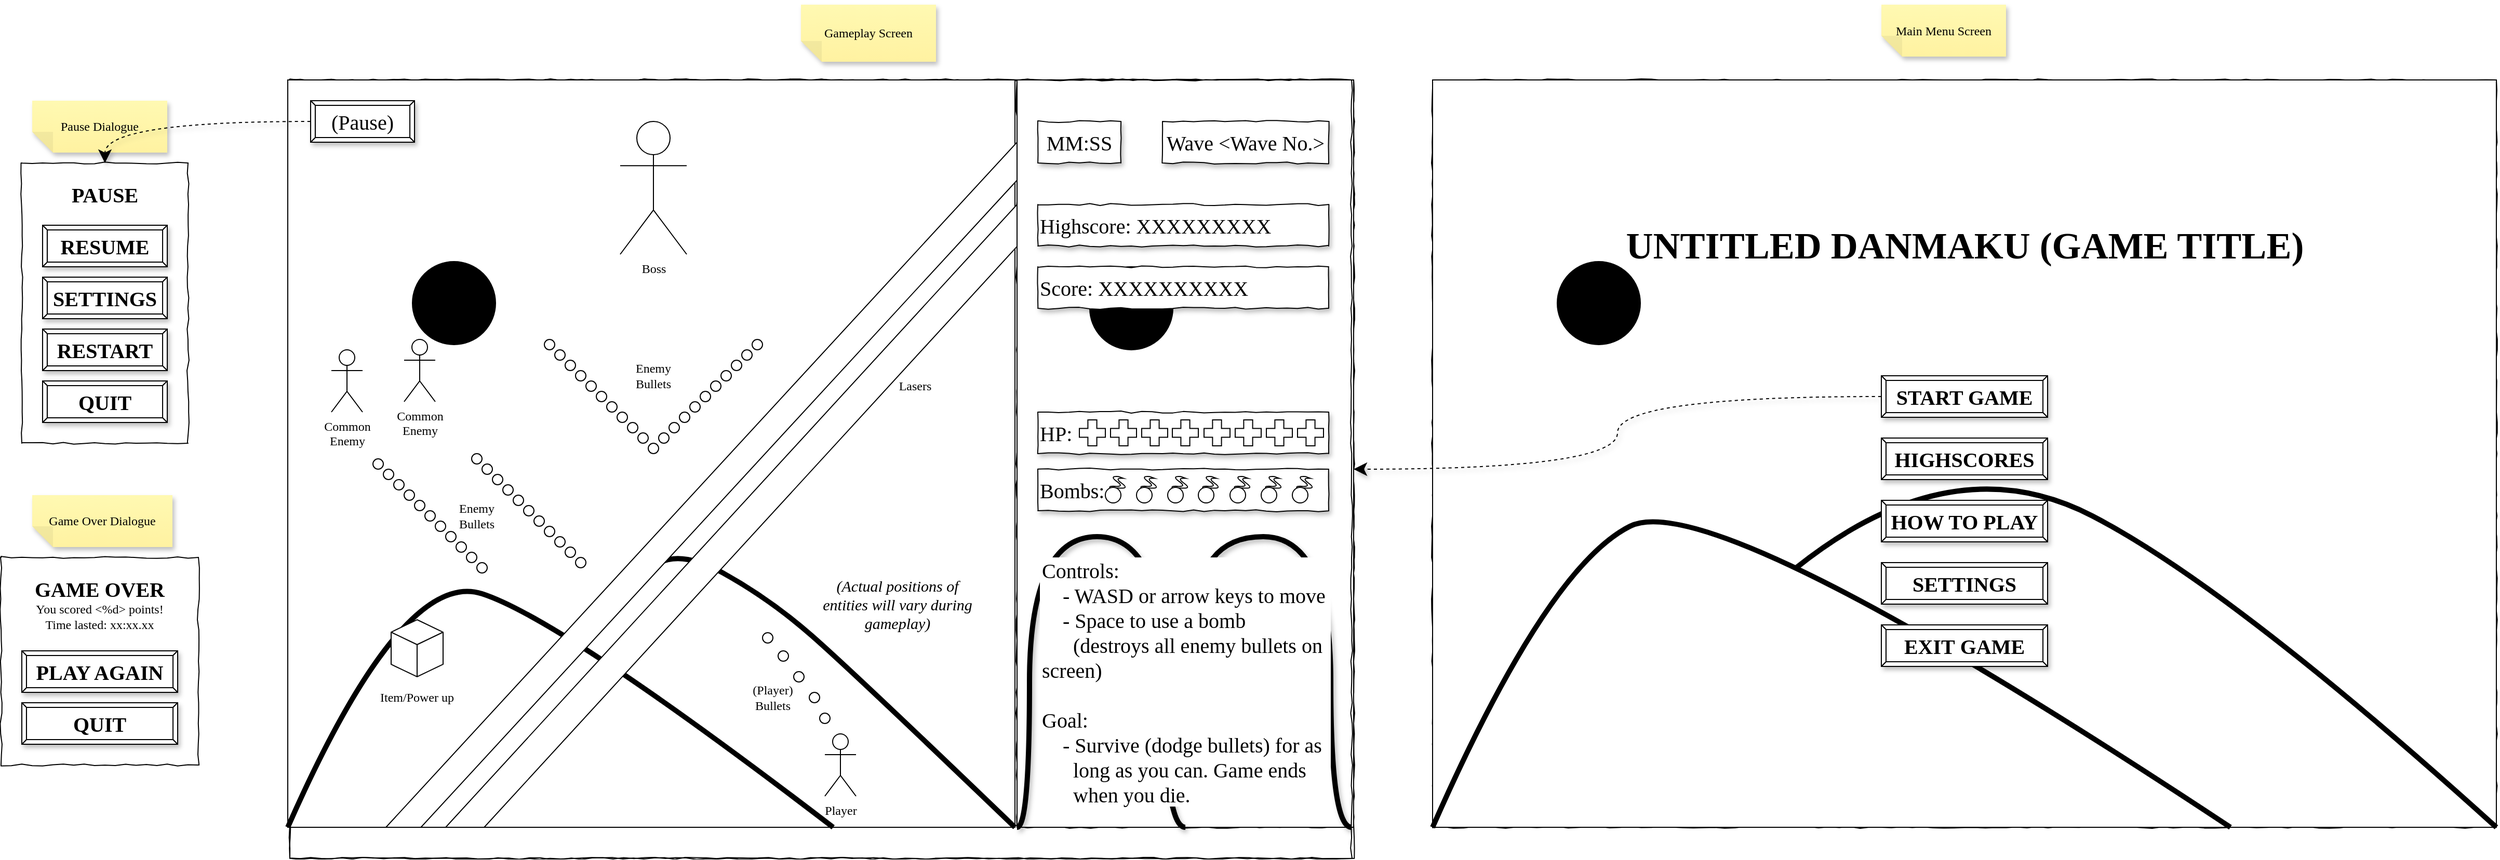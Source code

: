 <mxfile version="26.0.16">
  <diagram name="Page-1" id="03018318-947c-dd8e-b7a3-06fadd420f32">
    <mxGraphModel dx="4540" dy="2008" grid="1" gridSize="10" guides="1" tooltips="1" connect="1" arrows="1" fold="1" page="1" pageScale="1" pageWidth="1100" pageHeight="850" background="#ffffff" math="0" shadow="0">
      <root>
        <mxCell id="0" />
        <mxCell id="1" parent="0" />
        <mxCell id="At87MqKCxzJQ_d1da1c6-35" value="Main Menu Screen" style="shape=note;whiteSpace=wrap;html=1;backgroundOutline=1;fontColor=#000000;darkOpacity=0.05;fillColor=#FFF9B2;strokeColor=none;fillStyle=solid;direction=west;gradientDirection=north;gradientColor=#FFF2A1;shadow=1;size=20;pointerEvents=1;fontFamily=Garamond;" parent="1" vertex="1">
          <mxGeometry x="470" y="-832.5" width="120" height="50" as="geometry" />
        </mxCell>
        <mxCell id="At87MqKCxzJQ_d1da1c6-43" value="Game Over Dialogue" style="shape=note;whiteSpace=wrap;html=1;backgroundOutline=1;fontColor=#000000;darkOpacity=0.05;fillColor=#FFF9B2;strokeColor=none;fillStyle=solid;direction=west;gradientDirection=north;gradientColor=#FFF2A1;shadow=1;size=20;pointerEvents=1;fontFamily=Garamond;" parent="1" vertex="1">
          <mxGeometry x="-1310" y="-360" width="135" height="50" as="geometry" />
        </mxCell>
        <mxCell id="At87MqKCxzJQ_d1da1c6-82" value="" style="swimlane;startSize=0;rounded=0;shadow=0;comic=1;strokeColor=default;strokeWidth=1;align=center;verticalAlign=middle;fontFamily=Garamond;fontSize=12;fontColor=default;labelBackgroundColor=none;fillColor=default;fillStyle=solid;gradientColor=none;" parent="1" vertex="1">
          <mxGeometry x="38" y="-760" width="1024.0" height="720" as="geometry" />
        </mxCell>
        <mxCell id="tLbkFWNEcpFi5JFSRH8S-7" value="" style="rounded=0;whiteSpace=wrap;html=1;fontFamily=Garamond;" vertex="1" parent="At87MqKCxzJQ_d1da1c6-82">
          <mxGeometry x="4.547e-13" width="1024" height="720" as="geometry" />
        </mxCell>
        <mxCell id="tLbkFWNEcpFi5JFSRH8S-8" value="" style="curved=1;endArrow=none;html=1;rounded=0;strokeWidth=5;startFill=0;exitX=0;exitY=1;exitDx=0;exitDy=0;entryX=0.75;entryY=1;entryDx=0;entryDy=0;fontFamily=Garamond;" edge="1" source="tLbkFWNEcpFi5JFSRH8S-7" target="tLbkFWNEcpFi5JFSRH8S-7" parent="At87MqKCxzJQ_d1da1c6-82">
          <mxGeometry width="50" height="50" relative="1" as="geometry">
            <mxPoint x="140.0" y="510" as="sourcePoint" />
            <mxPoint x="190.0" y="460" as="targetPoint" />
            <Array as="points">
              <mxPoint x="110.0" y="470" />
              <mxPoint x="270.0" y="390" />
            </Array>
          </mxGeometry>
        </mxCell>
        <mxCell id="tLbkFWNEcpFi5JFSRH8S-9" value="" style="ellipse;whiteSpace=wrap;html=1;aspect=fixed;fillColor=#000000;fontFamily=Garamond;" vertex="1" parent="At87MqKCxzJQ_d1da1c6-82">
          <mxGeometry x="120.0" y="175" width="80" height="80" as="geometry" />
        </mxCell>
        <mxCell id="tLbkFWNEcpFi5JFSRH8S-10" value="" style="curved=1;endArrow=none;html=1;rounded=0;strokeWidth=5;startFill=0;entryX=1;entryY=1;entryDx=0;entryDy=0;fontFamily=Garamond;" edge="1" target="tLbkFWNEcpFi5JFSRH8S-7" parent="At87MqKCxzJQ_d1da1c6-82">
          <mxGeometry width="50" height="50" relative="1" as="geometry">
            <mxPoint x="350.0" y="470" as="sourcePoint" />
            <mxPoint x="890.0" y="620" as="targetPoint" />
            <Array as="points">
              <mxPoint x="500.0" y="350" />
              <mxPoint x="770.0" y="490" />
            </Array>
          </mxGeometry>
        </mxCell>
        <mxCell id="xJIP0SkDgu_qtOtY-LIs-1" value="UNTITLED DANMAKU (GAME TITLE)" style="text;html=1;align=center;verticalAlign=middle;resizable=0;points=[];autosize=1;strokeColor=none;fillColor=none;fontFamily=Garamond;fontStyle=1;fontSize=36;" parent="At87MqKCxzJQ_d1da1c6-82" vertex="1">
          <mxGeometry x="187" y="130" width="650" height="60" as="geometry" />
        </mxCell>
        <mxCell id="tLbkFWNEcpFi5JFSRH8S-12" value="START GAME" style="labelPosition=center;verticalLabelPosition=middle;align=center;html=1;shape=mxgraph.basic.button;dx=4.47;whiteSpace=wrap;shadow=1;fontFamily=Garamond;fontStyle=1;fontSize=20;" vertex="1" parent="At87MqKCxzJQ_d1da1c6-82">
          <mxGeometry x="432" y="285" width="160" height="40" as="geometry" />
        </mxCell>
        <mxCell id="tLbkFWNEcpFi5JFSRH8S-15" value="HIGHSCORES" style="labelPosition=center;verticalLabelPosition=middle;align=center;html=1;shape=mxgraph.basic.button;dx=4.47;whiteSpace=wrap;shadow=1;fontFamily=Garamond;fontStyle=1;fontSize=20;" vertex="1" parent="At87MqKCxzJQ_d1da1c6-82">
          <mxGeometry x="432" y="345" width="160" height="40" as="geometry" />
        </mxCell>
        <mxCell id="tLbkFWNEcpFi5JFSRH8S-16" value="HOW TO PLAY" style="labelPosition=center;verticalLabelPosition=middle;align=center;html=1;shape=mxgraph.basic.button;dx=4.47;whiteSpace=wrap;shadow=1;fontFamily=Garamond;fontStyle=1;fontSize=20;" vertex="1" parent="At87MqKCxzJQ_d1da1c6-82">
          <mxGeometry x="432" y="405" width="160" height="40" as="geometry" />
        </mxCell>
        <mxCell id="tLbkFWNEcpFi5JFSRH8S-17" value="SETTINGS" style="labelPosition=center;verticalLabelPosition=middle;align=center;html=1;shape=mxgraph.basic.button;dx=4.47;whiteSpace=wrap;shadow=1;fontFamily=Garamond;fontStyle=1;fontSize=20;" vertex="1" parent="At87MqKCxzJQ_d1da1c6-82">
          <mxGeometry x="432" y="465" width="160" height="40" as="geometry" />
        </mxCell>
        <mxCell id="tLbkFWNEcpFi5JFSRH8S-18" value="EXIT&amp;nbsp;&lt;span style=&quot;background-color: transparent; color: light-dark(rgb(0, 0, 0), rgb(255, 255, 255));&quot;&gt;GAME&lt;/span&gt;" style="labelPosition=center;verticalLabelPosition=middle;align=center;html=1;shape=mxgraph.basic.button;dx=4.47;whiteSpace=wrap;shadow=1;fontFamily=Garamond;fontStyle=1;fontSize=20;" vertex="1" parent="At87MqKCxzJQ_d1da1c6-82">
          <mxGeometry x="432" y="525" width="160" height="40" as="geometry" />
        </mxCell>
        <mxCell id="At87MqKCxzJQ_d1da1c6-77" style="edgeStyle=orthogonalEdgeStyle;rounded=0;orthogonalLoop=1;jettySize=auto;html=1;fontFamily=Garamond;fontSize=12;fontColor=default;labelBackgroundColor=none;elbow=vertical;curved=1;dashed=1;endSize=10;shadow=1;" parent="1" source="tLbkFWNEcpFi5JFSRH8S-12" target="At87MqKCxzJQ_d1da1c6-84" edge="1">
          <mxGeometry relative="1" as="geometry">
            <mxPoint x="330" y="-70" as="targetPoint" />
          </mxGeometry>
        </mxCell>
        <mxCell id="At87MqKCxzJQ_d1da1c6-84" value="" style="swimlane;startSize=0;rounded=0;shadow=0;comic=1;strokeColor=default;strokeWidth=1;align=center;verticalAlign=middle;fontFamily=Garamond;fontSize=12;fontColor=default;labelBackgroundColor=none;fillColor=default;fillStyle=solid;gradientColor=none;" parent="1" vertex="1">
          <mxGeometry x="-1062" y="-760" width="1024" height="750" as="geometry" />
        </mxCell>
        <mxCell id="At87MqKCxzJQ_d1da1c6-93" value="" style="swimlane;startSize=0;rounded=0;shadow=0;comic=1;strokeColor=default;strokeWidth=1;align=center;verticalAlign=middle;fontFamily=Garamond;fontSize=12;fontColor=default;labelBackgroundColor=none;fillColor=none;" parent="At87MqKCxzJQ_d1da1c6-84" vertex="1">
          <mxGeometry x="700" width="324" height="720" as="geometry" />
        </mxCell>
        <mxCell id="tLbkFWNEcpFi5JFSRH8S-176" value="" style="rounded=0;whiteSpace=wrap;html=1;fontFamily=Verdana;fontSize=12;fontColor=default;labelBackgroundColor=none;" vertex="1" parent="At87MqKCxzJQ_d1da1c6-93">
          <mxGeometry width="324" height="720" as="geometry" />
        </mxCell>
        <mxCell id="tLbkFWNEcpFi5JFSRH8S-178" value="" style="ellipse;whiteSpace=wrap;html=1;aspect=fixed;fillColor=#000000;fontFamily=Verdana;fontSize=12;fontColor=default;labelBackgroundColor=none;" vertex="1" parent="At87MqKCxzJQ_d1da1c6-93">
          <mxGeometry x="70" y="180" width="80" height="80" as="geometry" />
        </mxCell>
        <mxCell id="At87MqKCxzJQ_d1da1c6-55" value="HP:" style="whiteSpace=wrap;html=1;rounded=0;shadow=1;labelBackgroundColor=none;strokeWidth=1;fillColor=default;fontFamily=Garamond;fontSize=20;align=left;comic=1;" parent="At87MqKCxzJQ_d1da1c6-93" vertex="1">
          <mxGeometry x="20" y="320" width="280" height="40" as="geometry" />
        </mxCell>
        <mxCell id="At87MqKCxzJQ_d1da1c6-54" value="MM:SS" style="whiteSpace=wrap;html=1;rounded=0;shadow=1;labelBackgroundColor=none;strokeWidth=1;fillColor=default;fontFamily=Garamond;fontSize=20;align=center;comic=1;" parent="At87MqKCxzJQ_d1da1c6-93" vertex="1">
          <mxGeometry x="20" y="40" width="80" height="40" as="geometry" />
        </mxCell>
        <mxCell id="At87MqKCxzJQ_d1da1c6-53" value="Wave &amp;lt;Wave No.&amp;gt;" style="whiteSpace=wrap;html=1;rounded=0;shadow=1;labelBackgroundColor=none;strokeWidth=1;fillColor=default;fontFamily=Garamond;fontSize=20;align=center;comic=1;" parent="At87MqKCxzJQ_d1da1c6-93" vertex="1">
          <mxGeometry x="140" y="40" width="160" height="40" as="geometry" />
        </mxCell>
        <mxCell id="tLbkFWNEcpFi5JFSRH8S-90" value="Bombs:" style="whiteSpace=wrap;html=1;rounded=0;shadow=1;labelBackgroundColor=none;strokeWidth=1;fillColor=default;fontFamily=Garamond;fontSize=20;align=left;comic=1;" vertex="1" parent="At87MqKCxzJQ_d1da1c6-93">
          <mxGeometry x="20" y="375" width="280" height="40" as="geometry" />
        </mxCell>
        <mxCell id="tLbkFWNEcpFi5JFSRH8S-92" value="Highscore: XXXXXXXXX" style="whiteSpace=wrap;html=1;rounded=0;shadow=1;labelBackgroundColor=none;strokeWidth=1;fillColor=default;fontFamily=Garamond;fontSize=20;align=left;comic=1;" vertex="1" parent="At87MqKCxzJQ_d1da1c6-93">
          <mxGeometry x="20" y="120" width="280" height="40" as="geometry" />
        </mxCell>
        <mxCell id="tLbkFWNEcpFi5JFSRH8S-101" value="Score: XXXXXXXXXX" style="whiteSpace=wrap;html=1;rounded=0;shadow=1;labelBackgroundColor=none;strokeWidth=1;fillColor=default;fontFamily=Garamond;fontSize=20;align=left;comic=1;" vertex="1" parent="At87MqKCxzJQ_d1da1c6-93">
          <mxGeometry x="20" y="180" width="280" height="40" as="geometry" />
        </mxCell>
        <mxCell id="tLbkFWNEcpFi5JFSRH8S-102" value="" style="shape=cross;whiteSpace=wrap;html=1;fontFamily=Verdana;fontSize=12;fontColor=default;labelBackgroundColor=none;size=0.344;" vertex="1" parent="At87MqKCxzJQ_d1da1c6-93">
          <mxGeometry x="60" y="327.5" width="25" height="25" as="geometry" />
        </mxCell>
        <mxCell id="tLbkFWNEcpFi5JFSRH8S-103" value="" style="shape=cross;whiteSpace=wrap;html=1;fontFamily=Verdana;fontSize=12;fontColor=default;labelBackgroundColor=none;size=0.344;" vertex="1" parent="At87MqKCxzJQ_d1da1c6-93">
          <mxGeometry x="90" y="327.5" width="25" height="25" as="geometry" />
        </mxCell>
        <mxCell id="tLbkFWNEcpFi5JFSRH8S-104" value="" style="shape=cross;whiteSpace=wrap;html=1;fontFamily=Verdana;fontSize=12;fontColor=default;labelBackgroundColor=none;size=0.344;" vertex="1" parent="At87MqKCxzJQ_d1da1c6-93">
          <mxGeometry x="120" y="327.5" width="25" height="25" as="geometry" />
        </mxCell>
        <mxCell id="tLbkFWNEcpFi5JFSRH8S-105" value="" style="shape=cross;whiteSpace=wrap;html=1;fontFamily=Verdana;fontSize=12;fontColor=default;labelBackgroundColor=none;size=0.344;" vertex="1" parent="At87MqKCxzJQ_d1da1c6-93">
          <mxGeometry x="149.5" y="327.5" width="25" height="25" as="geometry" />
        </mxCell>
        <mxCell id="tLbkFWNEcpFi5JFSRH8S-106" value="" style="shape=cross;whiteSpace=wrap;html=1;fontFamily=Verdana;fontSize=12;fontColor=default;labelBackgroundColor=none;size=0.344;" vertex="1" parent="At87MqKCxzJQ_d1da1c6-93">
          <mxGeometry x="180" y="327.5" width="25" height="25" as="geometry" />
        </mxCell>
        <mxCell id="tLbkFWNEcpFi5JFSRH8S-107" value="" style="shape=cross;whiteSpace=wrap;html=1;fontFamily=Verdana;fontSize=12;fontColor=default;labelBackgroundColor=none;size=0.344;" vertex="1" parent="At87MqKCxzJQ_d1da1c6-93">
          <mxGeometry x="210" y="327.5" width="25" height="25" as="geometry" />
        </mxCell>
        <mxCell id="tLbkFWNEcpFi5JFSRH8S-108" value="" style="shape=cross;whiteSpace=wrap;html=1;fontFamily=Verdana;fontSize=12;fontColor=default;labelBackgroundColor=none;size=0.344;" vertex="1" parent="At87MqKCxzJQ_d1da1c6-93">
          <mxGeometry x="240" y="327.5" width="25" height="25" as="geometry" />
        </mxCell>
        <mxCell id="tLbkFWNEcpFi5JFSRH8S-109" value="" style="shape=cross;whiteSpace=wrap;html=1;fontFamily=Verdana;fontSize=12;fontColor=default;labelBackgroundColor=none;size=0.344;" vertex="1" parent="At87MqKCxzJQ_d1da1c6-93">
          <mxGeometry x="270" y="327.5" width="25" height="25" as="geometry" />
        </mxCell>
        <mxCell id="tLbkFWNEcpFi5JFSRH8S-112" value="" style="verticalLabelPosition=bottom;verticalAlign=top;html=1;shape=mxgraph.basic.wave2;dy=0.67;fontFamily=Verdana;fontSize=12;fontColor=default;labelBackgroundColor=none;rotation=-70;" vertex="1" parent="At87MqKCxzJQ_d1da1c6-93">
          <mxGeometry x="90" y="382.5" width="15" height="15" as="geometry" />
        </mxCell>
        <mxCell id="tLbkFWNEcpFi5JFSRH8S-113" value="" style="ellipse;whiteSpace=wrap;html=1;aspect=fixed;fontFamily=Verdana;fontSize=12;fontColor=default;labelBackgroundColor=none;" vertex="1" parent="At87MqKCxzJQ_d1da1c6-93">
          <mxGeometry x="85" y="392.5" width="15" height="15" as="geometry" />
        </mxCell>
        <mxCell id="tLbkFWNEcpFi5JFSRH8S-114" value="" style="verticalLabelPosition=bottom;verticalAlign=top;html=1;shape=mxgraph.basic.wave2;dy=0.67;fontFamily=Verdana;fontSize=12;fontColor=default;labelBackgroundColor=none;rotation=-70;" vertex="1" parent="At87MqKCxzJQ_d1da1c6-93">
          <mxGeometry x="120" y="382.5" width="15" height="15" as="geometry" />
        </mxCell>
        <mxCell id="tLbkFWNEcpFi5JFSRH8S-115" value="" style="ellipse;whiteSpace=wrap;html=1;aspect=fixed;fontFamily=Verdana;fontSize=12;fontColor=default;labelBackgroundColor=none;" vertex="1" parent="At87MqKCxzJQ_d1da1c6-93">
          <mxGeometry x="115" y="392.5" width="15" height="15" as="geometry" />
        </mxCell>
        <mxCell id="tLbkFWNEcpFi5JFSRH8S-116" value="" style="verticalLabelPosition=bottom;verticalAlign=top;html=1;shape=mxgraph.basic.wave2;dy=0.67;fontFamily=Verdana;fontSize=12;fontColor=default;labelBackgroundColor=none;rotation=-70;" vertex="1" parent="At87MqKCxzJQ_d1da1c6-93">
          <mxGeometry x="150" y="382.5" width="15" height="15" as="geometry" />
        </mxCell>
        <mxCell id="tLbkFWNEcpFi5JFSRH8S-117" value="" style="ellipse;whiteSpace=wrap;html=1;aspect=fixed;fontFamily=Verdana;fontSize=12;fontColor=default;labelBackgroundColor=none;" vertex="1" parent="At87MqKCxzJQ_d1da1c6-93">
          <mxGeometry x="145" y="392.5" width="15" height="15" as="geometry" />
        </mxCell>
        <mxCell id="tLbkFWNEcpFi5JFSRH8S-118" value="" style="verticalLabelPosition=bottom;verticalAlign=top;html=1;shape=mxgraph.basic.wave2;dy=0.67;fontFamily=Verdana;fontSize=12;fontColor=default;labelBackgroundColor=none;rotation=-70;" vertex="1" parent="At87MqKCxzJQ_d1da1c6-93">
          <mxGeometry x="179.5" y="382.5" width="15" height="15" as="geometry" />
        </mxCell>
        <mxCell id="tLbkFWNEcpFi5JFSRH8S-119" value="" style="ellipse;whiteSpace=wrap;html=1;aspect=fixed;fontFamily=Verdana;fontSize=12;fontColor=default;labelBackgroundColor=none;" vertex="1" parent="At87MqKCxzJQ_d1da1c6-93">
          <mxGeometry x="174.5" y="392.5" width="15" height="15" as="geometry" />
        </mxCell>
        <mxCell id="tLbkFWNEcpFi5JFSRH8S-120" value="" style="verticalLabelPosition=bottom;verticalAlign=top;html=1;shape=mxgraph.basic.wave2;dy=0.67;fontFamily=Verdana;fontSize=12;fontColor=default;labelBackgroundColor=none;rotation=-70;" vertex="1" parent="At87MqKCxzJQ_d1da1c6-93">
          <mxGeometry x="210" y="382.5" width="15" height="15" as="geometry" />
        </mxCell>
        <mxCell id="tLbkFWNEcpFi5JFSRH8S-121" value="" style="ellipse;whiteSpace=wrap;html=1;aspect=fixed;fontFamily=Verdana;fontSize=12;fontColor=default;labelBackgroundColor=none;" vertex="1" parent="At87MqKCxzJQ_d1da1c6-93">
          <mxGeometry x="205" y="392.5" width="15" height="15" as="geometry" />
        </mxCell>
        <mxCell id="tLbkFWNEcpFi5JFSRH8S-122" value="" style="verticalLabelPosition=bottom;verticalAlign=top;html=1;shape=mxgraph.basic.wave2;dy=0.67;fontFamily=Verdana;fontSize=12;fontColor=default;labelBackgroundColor=none;rotation=-70;" vertex="1" parent="At87MqKCxzJQ_d1da1c6-93">
          <mxGeometry x="240" y="382.5" width="15" height="15" as="geometry" />
        </mxCell>
        <mxCell id="tLbkFWNEcpFi5JFSRH8S-123" value="" style="ellipse;whiteSpace=wrap;html=1;aspect=fixed;fontFamily=Verdana;fontSize=12;fontColor=default;labelBackgroundColor=none;" vertex="1" parent="At87MqKCxzJQ_d1da1c6-93">
          <mxGeometry x="235" y="392.5" width="15" height="15" as="geometry" />
        </mxCell>
        <mxCell id="tLbkFWNEcpFi5JFSRH8S-124" value="" style="verticalLabelPosition=bottom;verticalAlign=top;html=1;shape=mxgraph.basic.wave2;dy=0.67;fontFamily=Verdana;fontSize=12;fontColor=default;labelBackgroundColor=none;rotation=-70;" vertex="1" parent="At87MqKCxzJQ_d1da1c6-93">
          <mxGeometry x="270" y="382.5" width="15" height="15" as="geometry" />
        </mxCell>
        <mxCell id="tLbkFWNEcpFi5JFSRH8S-125" value="" style="ellipse;whiteSpace=wrap;html=1;aspect=fixed;fontFamily=Verdana;fontSize=12;fontColor=default;labelBackgroundColor=none;" vertex="1" parent="At87MqKCxzJQ_d1da1c6-93">
          <mxGeometry x="265" y="392.5" width="15" height="15" as="geometry" />
        </mxCell>
        <mxCell id="tLbkFWNEcpFi5JFSRH8S-177" value="" style="curved=1;endArrow=none;html=1;rounded=0;strokeWidth=5;startFill=0;exitX=0;exitY=1;exitDx=0;exitDy=0;entryX=0.5;entryY=1;entryDx=0;entryDy=0;shadow=1;strokeColor=default;align=center;verticalAlign=middle;fontFamily=Verdana;fontSize=12;fontColor=default;labelBackgroundColor=none;edgeStyle=orthogonalEdgeStyle;elbow=vertical;endSize=10;" edge="1" source="tLbkFWNEcpFi5JFSRH8S-176" target="At87MqKCxzJQ_d1da1c6-93" parent="At87MqKCxzJQ_d1da1c6-93">
          <mxGeometry width="50" height="50" relative="1" as="geometry">
            <mxPoint x="132" y="510" as="sourcePoint" />
            <mxPoint x="182" y="460" as="targetPoint" />
            <Array as="points">
              <mxPoint x="12" y="720" />
              <mxPoint x="12" y="440" />
              <mxPoint x="142" y="440" />
              <mxPoint x="142" y="720" />
            </Array>
          </mxGeometry>
        </mxCell>
        <mxCell id="tLbkFWNEcpFi5JFSRH8S-181" value="" style="curved=1;endArrow=none;html=1;rounded=0;strokeWidth=5;startFill=0;entryX=0.5;entryY=1;entryDx=0;entryDy=0;shadow=1;strokeColor=default;align=center;verticalAlign=middle;fontFamily=Verdana;fontSize=12;fontColor=default;labelBackgroundColor=none;edgeStyle=orthogonalEdgeStyle;elbow=vertical;endSize=10;" edge="1" parent="At87MqKCxzJQ_d1da1c6-93">
          <mxGeometry width="50" height="50" relative="1" as="geometry">
            <mxPoint x="142" y="610" as="sourcePoint" />
            <mxPoint x="322" y="720" as="targetPoint" />
            <Array as="points">
              <mxPoint x="172" y="440" />
              <mxPoint x="302" y="440" />
              <mxPoint x="302" y="720" />
            </Array>
          </mxGeometry>
        </mxCell>
        <mxCell id="tLbkFWNEcpFi5JFSRH8S-160" value="&lt;span style=&quot;font-family: Garamond; font-size: 20px;&quot;&gt;Controls:&lt;/span&gt;&lt;div style=&quot;font-family: Garamond; font-size: 20px;&quot;&gt;&amp;nbsp; &amp;nbsp; - WASD or arrow keys to move&lt;br&gt;&lt;/div&gt;&lt;div style=&quot;font-family: Garamond; font-size: 20px;&quot;&gt;&amp;nbsp; &amp;nbsp; - Space to use a bomb&amp;nbsp;&lt;/div&gt;&lt;div style=&quot;font-family: Garamond; font-size: 20px;&quot;&gt;&amp;nbsp; &amp;nbsp; &amp;nbsp; (destroys all enemy bullets on screen)&lt;br&gt;&lt;/div&gt;&lt;div style=&quot;font-family: Garamond; font-size: 20px;&quot;&gt;&lt;br&gt;&lt;/div&gt;&lt;div style=&quot;font-family: Garamond; font-size: 20px;&quot;&gt;Goal:&lt;/div&gt;&lt;div style=&quot;font-family: Garamond; font-size: 20px;&quot;&gt;&lt;span style=&quot;background-color: transparent; color: light-dark(rgb(0, 0, 0), rgb(255, 255, 255));&quot;&gt;&amp;nbsp; &amp;nbsp; - Survive (dodge bullets) for as&lt;/span&gt;&lt;/div&gt;&lt;div style=&quot;font-family: Garamond; font-size: 20px;&quot;&gt;&lt;span style=&quot;background-color: transparent; color: light-dark(rgb(0, 0, 0), rgb(255, 255, 255));&quot;&gt;&amp;nbsp; &amp;nbsp; &amp;nbsp; long as you can.&amp;nbsp;&lt;/span&gt;&lt;span style=&quot;background-color: transparent; color: light-dark(rgb(0, 0, 0), rgb(255, 255, 255));&quot;&gt;Game ends&lt;/span&gt;&lt;/div&gt;&lt;div style=&quot;font-family: Garamond; font-size: 20px;&quot;&gt;&lt;span style=&quot;background-color: transparent; color: light-dark(rgb(0, 0, 0), rgb(255, 255, 255));&quot;&gt;&amp;nbsp; &amp;nbsp; &amp;nbsp; when you die.&lt;/span&gt;&lt;/div&gt;" style="text;html=1;align=left;verticalAlign=middle;whiteSpace=wrap;rounded=0;fontFamily=Verdana;fontSize=12;fontColor=default;labelBackgroundColor=none;fillColor=default;" vertex="1" parent="At87MqKCxzJQ_d1da1c6-93">
          <mxGeometry x="22" y="460" width="280" height="240" as="geometry" />
        </mxCell>
        <mxCell id="At87MqKCxzJQ_d1da1c6-92" value="" style="swimlane;startSize=0;rounded=0;shadow=0;comic=1;strokeColor=default;strokeWidth=1;align=center;verticalAlign=middle;fontFamily=Garamond;fontSize=12;fontColor=default;labelBackgroundColor=none;fillColor=none;" parent="At87MqKCxzJQ_d1da1c6-84" vertex="1">
          <mxGeometry width="1022.0" height="750" as="geometry" />
        </mxCell>
        <mxCell id="tLbkFWNEcpFi5JFSRH8S-163" value="" style="rounded=0;whiteSpace=wrap;html=1;" vertex="1" parent="At87MqKCxzJQ_d1da1c6-92">
          <mxGeometry x="-2" width="700" height="720" as="geometry" />
        </mxCell>
        <mxCell id="tLbkFWNEcpFi5JFSRH8S-164" value="" style="curved=1;endArrow=none;html=1;rounded=0;strokeWidth=5;startFill=0;exitX=0;exitY=1;exitDx=0;exitDy=0;entryX=0.75;entryY=1;entryDx=0;entryDy=0;" edge="1" source="tLbkFWNEcpFi5JFSRH8S-163" target="tLbkFWNEcpFi5JFSRH8S-163" parent="At87MqKCxzJQ_d1da1c6-92">
          <mxGeometry width="50" height="50" relative="1" as="geometry">
            <mxPoint x="138.0" y="510" as="sourcePoint" />
            <mxPoint x="188.0" y="460" as="targetPoint" />
            <Array as="points">
              <mxPoint x="108.0" y="470" />
              <mxPoint x="262" y="520" />
            </Array>
          </mxGeometry>
        </mxCell>
        <mxCell id="tLbkFWNEcpFi5JFSRH8S-165" value="" style="ellipse;whiteSpace=wrap;html=1;aspect=fixed;fillColor=#000000;" vertex="1" parent="At87MqKCxzJQ_d1da1c6-92">
          <mxGeometry x="118.0" y="175" width="80" height="80" as="geometry" />
        </mxCell>
        <mxCell id="tLbkFWNEcpFi5JFSRH8S-166" value="" style="curved=1;endArrow=none;html=1;rounded=0;strokeWidth=5;startFill=0;entryX=1;entryY=1;entryDx=0;entryDy=0;" edge="1" target="tLbkFWNEcpFi5JFSRH8S-163" parent="At87MqKCxzJQ_d1da1c6-92">
          <mxGeometry width="50" height="50" relative="1" as="geometry">
            <mxPoint x="348.0" y="470" as="sourcePoint" />
            <mxPoint x="888.0" y="620" as="targetPoint" />
            <Array as="points">
              <mxPoint x="372" y="450" />
              <mxPoint x="462" y="500" />
              <mxPoint x="542" y="570" />
            </Array>
          </mxGeometry>
        </mxCell>
        <mxCell id="tLbkFWNEcpFi5JFSRH8S-22" value="Player" style="shape=umlActor;verticalLabelPosition=bottom;verticalAlign=top;html=1;outlineConnect=0;fontFamily=Garamond;" vertex="1" parent="At87MqKCxzJQ_d1da1c6-92">
          <mxGeometry x="515" y="630" width="30" height="60" as="geometry" />
        </mxCell>
        <mxCell id="tLbkFWNEcpFi5JFSRH8S-23" value="Boss" style="shape=umlActor;verticalLabelPosition=bottom;verticalAlign=top;html=1;outlineConnect=0;fontFamily=Garamond;" vertex="1" parent="At87MqKCxzJQ_d1da1c6-92">
          <mxGeometry x="318" y="40" width="64" height="128" as="geometry" />
        </mxCell>
        <mxCell id="tLbkFWNEcpFi5JFSRH8S-28" value="" style="ellipse;whiteSpace=wrap;html=1;aspect=fixed;fontFamily=Garamond;" vertex="1" parent="At87MqKCxzJQ_d1da1c6-92">
          <mxGeometry x="245" y="250" width="10" height="10" as="geometry" />
        </mxCell>
        <mxCell id="tLbkFWNEcpFi5JFSRH8S-30" value="" style="ellipse;whiteSpace=wrap;html=1;aspect=fixed;fontFamily=Garamond;" vertex="1" parent="At87MqKCxzJQ_d1da1c6-92">
          <mxGeometry x="255" y="260" width="10" height="10" as="geometry" />
        </mxCell>
        <mxCell id="tLbkFWNEcpFi5JFSRH8S-31" value="" style="ellipse;whiteSpace=wrap;html=1;aspect=fixed;fontFamily=Garamond;" vertex="1" parent="At87MqKCxzJQ_d1da1c6-92">
          <mxGeometry x="265" y="270" width="10" height="10" as="geometry" />
        </mxCell>
        <mxCell id="tLbkFWNEcpFi5JFSRH8S-32" value="" style="ellipse;whiteSpace=wrap;html=1;aspect=fixed;fontFamily=Garamond;" vertex="1" parent="At87MqKCxzJQ_d1da1c6-92">
          <mxGeometry x="275" y="280" width="10" height="10" as="geometry" />
        </mxCell>
        <mxCell id="tLbkFWNEcpFi5JFSRH8S-33" value="" style="ellipse;whiteSpace=wrap;html=1;aspect=fixed;fontFamily=Garamond;" vertex="1" parent="At87MqKCxzJQ_d1da1c6-92">
          <mxGeometry x="285" y="290" width="10" height="10" as="geometry" />
        </mxCell>
        <mxCell id="tLbkFWNEcpFi5JFSRH8S-34" value="" style="ellipse;whiteSpace=wrap;html=1;aspect=fixed;fontFamily=Garamond;" vertex="1" parent="At87MqKCxzJQ_d1da1c6-92">
          <mxGeometry x="295" y="300" width="10" height="10" as="geometry" />
        </mxCell>
        <mxCell id="tLbkFWNEcpFi5JFSRH8S-35" value="" style="ellipse;whiteSpace=wrap;html=1;aspect=fixed;fontFamily=Garamond;" vertex="1" parent="At87MqKCxzJQ_d1da1c6-92">
          <mxGeometry x="305" y="310" width="10" height="10" as="geometry" />
        </mxCell>
        <mxCell id="tLbkFWNEcpFi5JFSRH8S-36" value="" style="ellipse;whiteSpace=wrap;html=1;aspect=fixed;fontFamily=Garamond;" vertex="1" parent="At87MqKCxzJQ_d1da1c6-92">
          <mxGeometry x="315" y="320" width="10" height="10" as="geometry" />
        </mxCell>
        <mxCell id="tLbkFWNEcpFi5JFSRH8S-37" value="" style="ellipse;whiteSpace=wrap;html=1;aspect=fixed;fontFamily=Garamond;" vertex="1" parent="At87MqKCxzJQ_d1da1c6-92">
          <mxGeometry x="325" y="330" width="10" height="10" as="geometry" />
        </mxCell>
        <mxCell id="tLbkFWNEcpFi5JFSRH8S-38" value="" style="ellipse;whiteSpace=wrap;html=1;aspect=fixed;fontFamily=Garamond;" vertex="1" parent="At87MqKCxzJQ_d1da1c6-92">
          <mxGeometry x="335" y="340" width="10" height="10" as="geometry" />
        </mxCell>
        <mxCell id="tLbkFWNEcpFi5JFSRH8S-39" value="" style="ellipse;whiteSpace=wrap;html=1;aspect=fixed;fontFamily=Garamond;" vertex="1" parent="At87MqKCxzJQ_d1da1c6-92">
          <mxGeometry x="345" y="350" width="10" height="10" as="geometry" />
        </mxCell>
        <mxCell id="tLbkFWNEcpFi5JFSRH8S-40" value="" style="ellipse;whiteSpace=wrap;html=1;aspect=fixed;fontFamily=Garamond;" vertex="1" parent="At87MqKCxzJQ_d1da1c6-92">
          <mxGeometry x="355" y="340" width="10" height="10" as="geometry" />
        </mxCell>
        <mxCell id="tLbkFWNEcpFi5JFSRH8S-41" value="" style="ellipse;whiteSpace=wrap;html=1;aspect=fixed;fontFamily=Garamond;" vertex="1" parent="At87MqKCxzJQ_d1da1c6-92">
          <mxGeometry x="365" y="330" width="10" height="10" as="geometry" />
        </mxCell>
        <mxCell id="tLbkFWNEcpFi5JFSRH8S-42" value="" style="ellipse;whiteSpace=wrap;html=1;aspect=fixed;fontFamily=Garamond;" vertex="1" parent="At87MqKCxzJQ_d1da1c6-92">
          <mxGeometry x="375" y="320" width="10" height="10" as="geometry" />
        </mxCell>
        <mxCell id="tLbkFWNEcpFi5JFSRH8S-43" value="" style="ellipse;whiteSpace=wrap;html=1;aspect=fixed;fontFamily=Garamond;" vertex="1" parent="At87MqKCxzJQ_d1da1c6-92">
          <mxGeometry x="385" y="310" width="10" height="10" as="geometry" />
        </mxCell>
        <mxCell id="tLbkFWNEcpFi5JFSRH8S-44" value="" style="ellipse;whiteSpace=wrap;html=1;aspect=fixed;fontFamily=Garamond;" vertex="1" parent="At87MqKCxzJQ_d1da1c6-92">
          <mxGeometry x="395" y="300" width="10" height="10" as="geometry" />
        </mxCell>
        <mxCell id="tLbkFWNEcpFi5JFSRH8S-45" value="" style="ellipse;whiteSpace=wrap;html=1;aspect=fixed;fontFamily=Garamond;" vertex="1" parent="At87MqKCxzJQ_d1da1c6-92">
          <mxGeometry x="405" y="290" width="10" height="10" as="geometry" />
        </mxCell>
        <mxCell id="tLbkFWNEcpFi5JFSRH8S-46" value="" style="ellipse;whiteSpace=wrap;html=1;aspect=fixed;fontFamily=Garamond;" vertex="1" parent="At87MqKCxzJQ_d1da1c6-92">
          <mxGeometry x="415" y="280" width="10" height="10" as="geometry" />
        </mxCell>
        <mxCell id="tLbkFWNEcpFi5JFSRH8S-47" value="" style="ellipse;whiteSpace=wrap;html=1;aspect=fixed;fontFamily=Garamond;" vertex="1" parent="At87MqKCxzJQ_d1da1c6-92">
          <mxGeometry x="425" y="270" width="10" height="10" as="geometry" />
        </mxCell>
        <mxCell id="tLbkFWNEcpFi5JFSRH8S-50" value="" style="ellipse;whiteSpace=wrap;html=1;aspect=fixed;fontFamily=Garamond;" vertex="1" parent="At87MqKCxzJQ_d1da1c6-92">
          <mxGeometry x="445" y="250" width="10" height="10" as="geometry" />
        </mxCell>
        <mxCell id="tLbkFWNEcpFi5JFSRH8S-49" value="" style="ellipse;whiteSpace=wrap;html=1;aspect=fixed;fontFamily=Garamond;" vertex="1" parent="At87MqKCxzJQ_d1da1c6-92">
          <mxGeometry x="435" y="260" width="10" height="10" as="geometry" />
        </mxCell>
        <mxCell id="tLbkFWNEcpFi5JFSRH8S-51" value="Enemy Bullets" style="text;html=1;align=center;verticalAlign=middle;whiteSpace=wrap;rounded=0;fontFamily=Garamond;" vertex="1" parent="At87MqKCxzJQ_d1da1c6-92">
          <mxGeometry x="320" y="270" width="60" height="30" as="geometry" />
        </mxCell>
        <mxCell id="tLbkFWNEcpFi5JFSRH8S-53" value="" style="verticalLabelPosition=bottom;verticalAlign=top;html=1;shape=mxgraph.basic.diag_stripe;dx=222.5;fontFamily=Garamond;" vertex="1" parent="At87MqKCxzJQ_d1da1c6-92">
          <mxGeometry x="150" y="120" width="550" height="600" as="geometry" />
        </mxCell>
        <mxCell id="tLbkFWNEcpFi5JFSRH8S-54" value="Lasers" style="text;html=1;align=center;verticalAlign=middle;whiteSpace=wrap;rounded=0;fontFamily=Garamond;" vertex="1" parent="At87MqKCxzJQ_d1da1c6-92">
          <mxGeometry x="572" y="280" width="60" height="30" as="geometry" />
        </mxCell>
        <mxCell id="tLbkFWNEcpFi5JFSRH8S-55" value="" style="verticalLabelPosition=bottom;verticalAlign=top;html=1;shape=mxgraph.basic.diag_stripe;dx=222.5;fontFamily=Garamond;" vertex="1" parent="At87MqKCxzJQ_d1da1c6-92">
          <mxGeometry x="92.5" y="60" width="607.5" height="660" as="geometry" />
        </mxCell>
        <mxCell id="tLbkFWNEcpFi5JFSRH8S-56" value="" style="ellipse;whiteSpace=wrap;html=1;aspect=fixed;fontFamily=Garamond;" vertex="1" parent="At87MqKCxzJQ_d1da1c6-92">
          <mxGeometry x="510" y="610" width="10" height="10" as="geometry" />
        </mxCell>
        <mxCell id="tLbkFWNEcpFi5JFSRH8S-57" value="" style="ellipse;whiteSpace=wrap;html=1;aspect=fixed;fontFamily=Garamond;" vertex="1" parent="At87MqKCxzJQ_d1da1c6-92">
          <mxGeometry x="500" y="590" width="10" height="10" as="geometry" />
        </mxCell>
        <mxCell id="tLbkFWNEcpFi5JFSRH8S-58" value="" style="ellipse;whiteSpace=wrap;html=1;aspect=fixed;fontFamily=Garamond;" vertex="1" parent="At87MqKCxzJQ_d1da1c6-92">
          <mxGeometry x="485" y="570" width="10" height="10" as="geometry" />
        </mxCell>
        <mxCell id="tLbkFWNEcpFi5JFSRH8S-59" value="" style="ellipse;whiteSpace=wrap;html=1;aspect=fixed;fontFamily=Garamond;" vertex="1" parent="At87MqKCxzJQ_d1da1c6-92">
          <mxGeometry x="470" y="550" width="10" height="10" as="geometry" />
        </mxCell>
        <mxCell id="tLbkFWNEcpFi5JFSRH8S-60" value="" style="ellipse;whiteSpace=wrap;html=1;aspect=fixed;fontFamily=Garamond;" vertex="1" parent="At87MqKCxzJQ_d1da1c6-92">
          <mxGeometry x="455" y="532.5" width="10" height="10" as="geometry" />
        </mxCell>
        <mxCell id="tLbkFWNEcpFi5JFSRH8S-61" value="(Player)&lt;div&gt;Bullets&lt;/div&gt;" style="text;html=1;align=center;verticalAlign=middle;whiteSpace=wrap;rounded=0;fontFamily=Garamond;" vertex="1" parent="At87MqKCxzJQ_d1da1c6-92">
          <mxGeometry x="435" y="580" width="60" height="30" as="geometry" />
        </mxCell>
        <mxCell id="tLbkFWNEcpFi5JFSRH8S-62" value="&lt;div&gt;Common&lt;/div&gt;&lt;div&gt;Enemy&lt;/div&gt;" style="shape=umlActor;verticalLabelPosition=bottom;verticalAlign=top;html=1;outlineConnect=0;fontFamily=Garamond;" vertex="1" parent="At87MqKCxzJQ_d1da1c6-92">
          <mxGeometry x="40" y="260" width="30" height="60" as="geometry" />
        </mxCell>
        <mxCell id="tLbkFWNEcpFi5JFSRH8S-64" value="&lt;div&gt;Common&lt;/div&gt;&lt;div&gt;Enemy&lt;/div&gt;" style="shape=umlActor;verticalLabelPosition=bottom;verticalAlign=top;html=1;outlineConnect=0;fontFamily=Garamond;" vertex="1" parent="At87MqKCxzJQ_d1da1c6-92">
          <mxGeometry x="110" y="250" width="30" height="60" as="geometry" />
        </mxCell>
        <mxCell id="tLbkFWNEcpFi5JFSRH8S-66" value="" style="ellipse;whiteSpace=wrap;html=1;aspect=fixed;fontFamily=Garamond;" vertex="1" parent="At87MqKCxzJQ_d1da1c6-92">
          <mxGeometry x="80" y="365" width="10" height="10" as="geometry" />
        </mxCell>
        <mxCell id="tLbkFWNEcpFi5JFSRH8S-67" value="" style="ellipse;whiteSpace=wrap;html=1;aspect=fixed;fontFamily=Garamond;" vertex="1" parent="At87MqKCxzJQ_d1da1c6-92">
          <mxGeometry x="90" y="375" width="10" height="10" as="geometry" />
        </mxCell>
        <mxCell id="tLbkFWNEcpFi5JFSRH8S-68" value="" style="ellipse;whiteSpace=wrap;html=1;aspect=fixed;fontFamily=Garamond;" vertex="1" parent="At87MqKCxzJQ_d1da1c6-92">
          <mxGeometry x="100" y="385" width="10" height="10" as="geometry" />
        </mxCell>
        <mxCell id="tLbkFWNEcpFi5JFSRH8S-69" value="" style="ellipse;whiteSpace=wrap;html=1;aspect=fixed;fontFamily=Garamond;" vertex="1" parent="At87MqKCxzJQ_d1da1c6-92">
          <mxGeometry x="110" y="395" width="10" height="10" as="geometry" />
        </mxCell>
        <mxCell id="tLbkFWNEcpFi5JFSRH8S-70" value="" style="ellipse;whiteSpace=wrap;html=1;aspect=fixed;fontFamily=Garamond;" vertex="1" parent="At87MqKCxzJQ_d1da1c6-92">
          <mxGeometry x="120" y="405" width="10" height="10" as="geometry" />
        </mxCell>
        <mxCell id="tLbkFWNEcpFi5JFSRH8S-71" value="" style="ellipse;whiteSpace=wrap;html=1;aspect=fixed;fontFamily=Garamond;" vertex="1" parent="At87MqKCxzJQ_d1da1c6-92">
          <mxGeometry x="130" y="415" width="10" height="10" as="geometry" />
        </mxCell>
        <mxCell id="tLbkFWNEcpFi5JFSRH8S-72" value="" style="ellipse;whiteSpace=wrap;html=1;aspect=fixed;fontFamily=Garamond;" vertex="1" parent="At87MqKCxzJQ_d1da1c6-92">
          <mxGeometry x="140" y="425" width="10" height="10" as="geometry" />
        </mxCell>
        <mxCell id="tLbkFWNEcpFi5JFSRH8S-73" value="" style="ellipse;whiteSpace=wrap;html=1;aspect=fixed;fontFamily=Garamond;" vertex="1" parent="At87MqKCxzJQ_d1da1c6-92">
          <mxGeometry x="150" y="435" width="10" height="10" as="geometry" />
        </mxCell>
        <mxCell id="tLbkFWNEcpFi5JFSRH8S-74" value="" style="ellipse;whiteSpace=wrap;html=1;aspect=fixed;fontFamily=Garamond;" vertex="1" parent="At87MqKCxzJQ_d1da1c6-92">
          <mxGeometry x="160" y="445" width="10" height="10" as="geometry" />
        </mxCell>
        <mxCell id="tLbkFWNEcpFi5JFSRH8S-75" value="" style="ellipse;whiteSpace=wrap;html=1;aspect=fixed;fontFamily=Garamond;" vertex="1" parent="At87MqKCxzJQ_d1da1c6-92">
          <mxGeometry x="170" y="455" width="10" height="10" as="geometry" />
        </mxCell>
        <mxCell id="tLbkFWNEcpFi5JFSRH8S-76" value="" style="ellipse;whiteSpace=wrap;html=1;aspect=fixed;fontFamily=Garamond;" vertex="1" parent="At87MqKCxzJQ_d1da1c6-92">
          <mxGeometry x="180" y="465" width="10" height="10" as="geometry" />
        </mxCell>
        <mxCell id="tLbkFWNEcpFi5JFSRH8S-77" value="" style="ellipse;whiteSpace=wrap;html=1;aspect=fixed;fontFamily=Garamond;" vertex="1" parent="At87MqKCxzJQ_d1da1c6-92">
          <mxGeometry x="175" y="360" width="10" height="10" as="geometry" />
        </mxCell>
        <mxCell id="tLbkFWNEcpFi5JFSRH8S-78" value="" style="ellipse;whiteSpace=wrap;html=1;aspect=fixed;fontFamily=Garamond;" vertex="1" parent="At87MqKCxzJQ_d1da1c6-92">
          <mxGeometry x="185" y="370" width="10" height="10" as="geometry" />
        </mxCell>
        <mxCell id="tLbkFWNEcpFi5JFSRH8S-79" value="" style="ellipse;whiteSpace=wrap;html=1;aspect=fixed;fontFamily=Garamond;" vertex="1" parent="At87MqKCxzJQ_d1da1c6-92">
          <mxGeometry x="195" y="380" width="10" height="10" as="geometry" />
        </mxCell>
        <mxCell id="tLbkFWNEcpFi5JFSRH8S-80" value="" style="ellipse;whiteSpace=wrap;html=1;aspect=fixed;fontFamily=Garamond;" vertex="1" parent="At87MqKCxzJQ_d1da1c6-92">
          <mxGeometry x="205" y="390" width="10" height="10" as="geometry" />
        </mxCell>
        <mxCell id="tLbkFWNEcpFi5JFSRH8S-81" value="" style="ellipse;whiteSpace=wrap;html=1;aspect=fixed;fontFamily=Garamond;" vertex="1" parent="At87MqKCxzJQ_d1da1c6-92">
          <mxGeometry x="215" y="400" width="10" height="10" as="geometry" />
        </mxCell>
        <mxCell id="tLbkFWNEcpFi5JFSRH8S-82" value="" style="ellipse;whiteSpace=wrap;html=1;aspect=fixed;fontFamily=Garamond;" vertex="1" parent="At87MqKCxzJQ_d1da1c6-92">
          <mxGeometry x="225" y="410" width="10" height="10" as="geometry" />
        </mxCell>
        <mxCell id="tLbkFWNEcpFi5JFSRH8S-83" value="" style="ellipse;whiteSpace=wrap;html=1;aspect=fixed;fontFamily=Garamond;" vertex="1" parent="At87MqKCxzJQ_d1da1c6-92">
          <mxGeometry x="235" y="420" width="10" height="10" as="geometry" />
        </mxCell>
        <mxCell id="tLbkFWNEcpFi5JFSRH8S-84" value="" style="ellipse;whiteSpace=wrap;html=1;aspect=fixed;fontFamily=Garamond;" vertex="1" parent="At87MqKCxzJQ_d1da1c6-92">
          <mxGeometry x="245" y="430" width="10" height="10" as="geometry" />
        </mxCell>
        <mxCell id="tLbkFWNEcpFi5JFSRH8S-85" value="" style="ellipse;whiteSpace=wrap;html=1;aspect=fixed;fontFamily=Garamond;" vertex="1" parent="At87MqKCxzJQ_d1da1c6-92">
          <mxGeometry x="255" y="440" width="10" height="10" as="geometry" />
        </mxCell>
        <mxCell id="tLbkFWNEcpFi5JFSRH8S-86" value="" style="ellipse;whiteSpace=wrap;html=1;aspect=fixed;fontFamily=Garamond;" vertex="1" parent="At87MqKCxzJQ_d1da1c6-92">
          <mxGeometry x="265" y="450" width="10" height="10" as="geometry" />
        </mxCell>
        <mxCell id="tLbkFWNEcpFi5JFSRH8S-87" value="" style="ellipse;whiteSpace=wrap;html=1;aspect=fixed;fontFamily=Garamond;" vertex="1" parent="At87MqKCxzJQ_d1da1c6-92">
          <mxGeometry x="275" y="460" width="10" height="10" as="geometry" />
        </mxCell>
        <mxCell id="tLbkFWNEcpFi5JFSRH8S-88" value="Enemy&lt;div&gt;&lt;span style=&quot;background-color: transparent; color: light-dark(rgb(0, 0, 0), rgb(255, 255, 255));&quot;&gt;Bullets&lt;/span&gt;&lt;/div&gt;" style="text;html=1;align=center;verticalAlign=middle;whiteSpace=wrap;rounded=0;fontFamily=Garamond;" vertex="1" parent="At87MqKCxzJQ_d1da1c6-92">
          <mxGeometry x="150" y="405" width="60" height="30" as="geometry" />
        </mxCell>
        <mxCell id="tLbkFWNEcpFi5JFSRH8S-21" value="(Pause)" style="labelPosition=center;verticalLabelPosition=middle;align=center;html=1;shape=mxgraph.basic.button;dx=4.47;whiteSpace=wrap;shadow=1;fontFamily=Garamond;fontSize=20;" vertex="1" parent="At87MqKCxzJQ_d1da1c6-92">
          <mxGeometry x="20" y="20" width="100" height="40" as="geometry" />
        </mxCell>
        <mxCell id="tLbkFWNEcpFi5JFSRH8S-91" value="&lt;i&gt;&lt;font style=&quot;font-size: 15px;&quot;&gt;(Actual positions of entities will vary during gameplay)&lt;/font&gt;&lt;/i&gt;" style="text;html=1;align=center;verticalAlign=middle;whiteSpace=wrap;rounded=0;fontFamily=Garamond;" vertex="1" parent="At87MqKCxzJQ_d1da1c6-92">
          <mxGeometry x="510" y="490" width="150" height="30" as="geometry" />
        </mxCell>
        <mxCell id="tLbkFWNEcpFi5JFSRH8S-161" value="" style="html=1;whiteSpace=wrap;shape=isoCube2;backgroundOutline=1;isoAngle=15;fontFamily=Verdana;fontSize=12;fontColor=default;labelBackgroundColor=none;" vertex="1" parent="At87MqKCxzJQ_d1da1c6-92">
          <mxGeometry x="97.5" y="520" width="50" height="55" as="geometry" />
        </mxCell>
        <mxCell id="tLbkFWNEcpFi5JFSRH8S-162" value="Item/Power up" style="text;html=1;align=center;verticalAlign=middle;whiteSpace=wrap;rounded=0;fontFamily=Garamond;" vertex="1" parent="At87MqKCxzJQ_d1da1c6-92">
          <mxGeometry x="85" y="580" width="75" height="30" as="geometry" />
        </mxCell>
        <mxCell id="At87MqKCxzJQ_d1da1c6-56" value="Gameplay Screen" style="shape=note;whiteSpace=wrap;html=1;backgroundOutline=1;fontColor=#000000;darkOpacity=0.05;fillColor=#FFF9B2;strokeColor=none;fillStyle=solid;direction=west;gradientDirection=north;gradientColor=#FFF2A1;shadow=1;size=20;pointerEvents=1;fontFamily=Garamond;" parent="1" vertex="1">
          <mxGeometry x="-570" y="-832.5" width="130" height="55" as="geometry" />
        </mxCell>
        <mxCell id="At87MqKCxzJQ_d1da1c6-101" value="" style="swimlane;startSize=0;rounded=0;shadow=0;comic=1;strokeColor=default;strokeWidth=1;align=center;verticalAlign=middle;fontFamily=Garamond;fontSize=12;fontColor=default;labelBackgroundColor=none;fillColor=none;" parent="1" vertex="1">
          <mxGeometry x="-1340" y="-300" width="190" height="200" as="geometry" />
        </mxCell>
        <mxCell id="At87MqKCxzJQ_d1da1c6-105" value="&lt;font style=&quot;font-size: 20px;&quot;&gt;&lt;b&gt;GAME OVER&lt;/b&gt;&lt;/font&gt;&lt;div&gt;You scored &amp;lt;%d&amp;gt; points!&lt;/div&gt;&lt;div&gt;Time lasted: xx:xx.xx&lt;/div&gt;" style="text;html=1;align=center;verticalAlign=middle;whiteSpace=wrap;rounded=0;shadow=1;fontFamily=Garamond;" parent="At87MqKCxzJQ_d1da1c6-101" vertex="1">
          <mxGeometry x="15" y="20" width="160" height="50" as="geometry" />
        </mxCell>
        <mxCell id="tLbkFWNEcpFi5JFSRH8S-128" value="PLAY AGAIN" style="labelPosition=center;verticalLabelPosition=middle;align=center;html=1;shape=mxgraph.basic.button;dx=4.47;whiteSpace=wrap;shadow=1;fontStyle=1;fontFamily=Garamond;fontSize=20;" vertex="1" parent="At87MqKCxzJQ_d1da1c6-101">
          <mxGeometry x="20" y="90" width="150" height="40" as="geometry" />
        </mxCell>
        <mxCell id="tLbkFWNEcpFi5JFSRH8S-129" value="QUIT" style="labelPosition=center;verticalLabelPosition=middle;align=center;html=1;shape=mxgraph.basic.button;dx=4.47;whiteSpace=wrap;shadow=1;fontStyle=1;fontFamily=Garamond;fontSize=20;" vertex="1" parent="At87MqKCxzJQ_d1da1c6-101">
          <mxGeometry x="20" y="140" width="150" height="40" as="geometry" />
        </mxCell>
        <mxCell id="8650wfay4DL9xMlQ2IgJ-3" value="" style="swimlane;startSize=0;rounded=0;shadow=0;comic=1;strokeColor=default;strokeWidth=1;align=center;verticalAlign=middle;fontFamily=Garamond;fontSize=12;fontColor=default;labelBackgroundColor=none;fillColor=none;" parent="1" vertex="1">
          <mxGeometry x="-1320" y="-680" width="160" height="270" as="geometry" />
        </mxCell>
        <mxCell id="8650wfay4DL9xMlQ2IgJ-7" value="&lt;font&gt;&lt;b&gt;PAUSE&lt;/b&gt;&lt;/font&gt;" style="text;html=1;align=center;verticalAlign=middle;whiteSpace=wrap;rounded=0;shadow=1;fontSize=20;fontFamily=Garamond;" parent="8650wfay4DL9xMlQ2IgJ-3" vertex="1">
          <mxGeometry x="40" y="20" width="80" height="20" as="geometry" />
        </mxCell>
        <mxCell id="tLbkFWNEcpFi5JFSRH8S-96" value="RESUME" style="labelPosition=center;verticalLabelPosition=middle;align=center;html=1;shape=mxgraph.basic.button;dx=4.47;whiteSpace=wrap;shadow=1;fontStyle=1;fontFamily=Garamond;fontSize=20;" vertex="1" parent="8650wfay4DL9xMlQ2IgJ-3">
          <mxGeometry x="20" y="60" width="120" height="40" as="geometry" />
        </mxCell>
        <mxCell id="tLbkFWNEcpFi5JFSRH8S-97" value="SETTINGS" style="labelPosition=center;verticalLabelPosition=middle;align=center;html=1;shape=mxgraph.basic.button;dx=4.47;whiteSpace=wrap;shadow=1;fontStyle=1;fontFamily=Garamond;fontSize=20;" vertex="1" parent="8650wfay4DL9xMlQ2IgJ-3">
          <mxGeometry x="20" y="110" width="120" height="40" as="geometry" />
        </mxCell>
        <mxCell id="tLbkFWNEcpFi5JFSRH8S-98" value="RESTART" style="labelPosition=center;verticalLabelPosition=middle;align=center;html=1;shape=mxgraph.basic.button;dx=4.47;whiteSpace=wrap;shadow=1;fontStyle=1;fontFamily=Garamond;fontSize=20;" vertex="1" parent="8650wfay4DL9xMlQ2IgJ-3">
          <mxGeometry x="20" y="160" width="120" height="40" as="geometry" />
        </mxCell>
        <mxCell id="tLbkFWNEcpFi5JFSRH8S-100" value="QUIT" style="labelPosition=center;verticalLabelPosition=middle;align=center;html=1;shape=mxgraph.basic.button;dx=4.47;whiteSpace=wrap;shadow=1;fontStyle=1;fontFamily=Garamond;fontSize=20;" vertex="1" parent="8650wfay4DL9xMlQ2IgJ-3">
          <mxGeometry x="20" y="210" width="120" height="40" as="geometry" />
        </mxCell>
        <mxCell id="tLbkFWNEcpFi5JFSRH8S-93" value="Pause Dialogue" style="shape=note;whiteSpace=wrap;html=1;backgroundOutline=1;fontColor=#000000;darkOpacity=0.05;fillColor=#FFF9B2;strokeColor=none;fillStyle=solid;direction=west;gradientDirection=north;gradientColor=#FFF2A1;shadow=1;size=20;pointerEvents=1;fontFamily=Garamond;" vertex="1" parent="1">
          <mxGeometry x="-1310" y="-740" width="130" height="50" as="geometry" />
        </mxCell>
        <mxCell id="tLbkFWNEcpFi5JFSRH8S-95" style="edgeStyle=orthogonalEdgeStyle;shape=connector;curved=1;rounded=0;orthogonalLoop=1;jettySize=auto;html=1;shadow=1;dashed=1;strokeColor=default;align=center;verticalAlign=middle;fontFamily=Garamond;fontSize=12;fontColor=default;labelBackgroundColor=none;elbow=vertical;endArrow=classic;endSize=10;" edge="1" parent="1" source="tLbkFWNEcpFi5JFSRH8S-21" target="8650wfay4DL9xMlQ2IgJ-3">
          <mxGeometry relative="1" as="geometry" />
        </mxCell>
      </root>
    </mxGraphModel>
  </diagram>
</mxfile>
